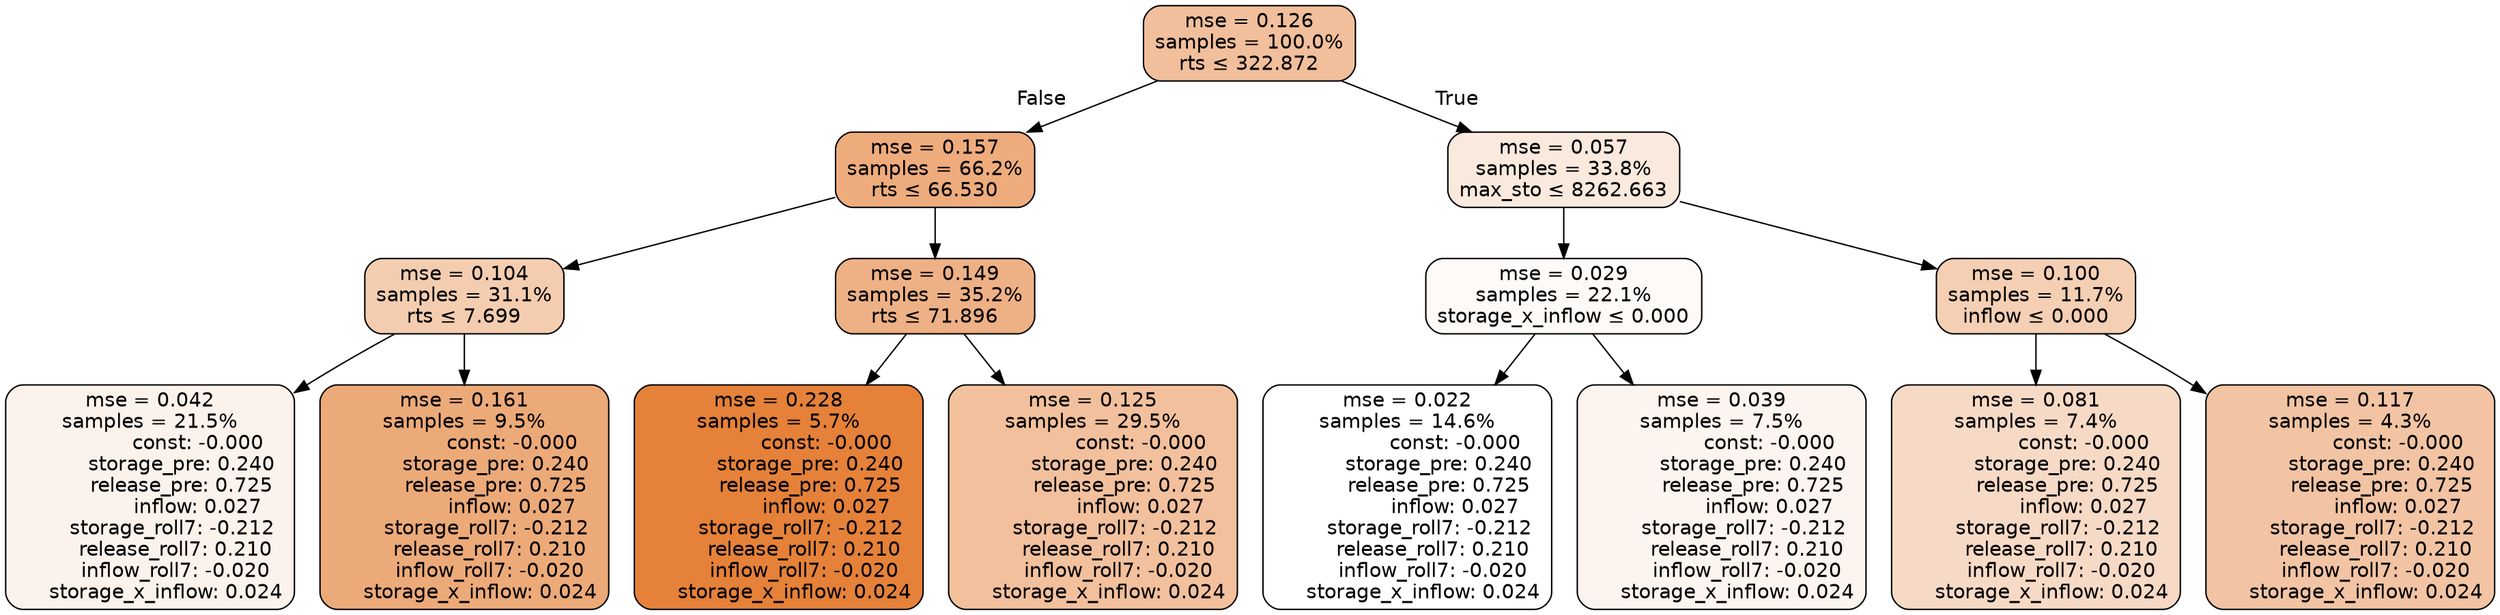 digraph tree {
node [shape=rectangle, style="filled, rounded", color="black", fontname=helvetica] ;
edge [fontname=helvetica] ;
	"0" [label="mse = 0.126
samples = 100.0%
rts &le; 322.872", fillcolor="#f1bf9b"]
	"1" [label="mse = 0.157
samples = 66.2%
rts &le; 66.530", fillcolor="#eeac7d"]
	"2" [label="mse = 0.104
samples = 31.1%
rts &le; 7.699", fillcolor="#f4cdb0"]
	"3" [label="mse = 0.042
samples = 21.5%
               const: -0.000
          storage_pre: 0.240
          release_pre: 0.725
               inflow: 0.027
       storage_roll7: -0.212
        release_roll7: 0.210
        inflow_roll7: -0.020
     storage_x_inflow: 0.024", fillcolor="#fcf2ec"]
	"4" [label="mse = 0.161
samples = 9.5%
               const: -0.000
          storage_pre: 0.240
          release_pre: 0.725
               inflow: 0.027
       storage_roll7: -0.212
        release_roll7: 0.210
        inflow_roll7: -0.020
     storage_x_inflow: 0.024", fillcolor="#edaa79"]
	"5" [label="mse = 0.149
samples = 35.2%
rts &le; 71.896", fillcolor="#eeb185"]
	"6" [label="mse = 0.228
samples = 5.7%
               const: -0.000
          storage_pre: 0.240
          release_pre: 0.725
               inflow: 0.027
       storage_roll7: -0.212
        release_roll7: 0.210
        inflow_roll7: -0.020
     storage_x_inflow: 0.024", fillcolor="#e58139"]
	"7" [label="mse = 0.125
samples = 29.5%
               const: -0.000
          storage_pre: 0.240
          release_pre: 0.725
               inflow: 0.027
       storage_roll7: -0.212
        release_roll7: 0.210
        inflow_roll7: -0.020
     storage_x_inflow: 0.024", fillcolor="#f2c09c"]
	"8" [label="mse = 0.057
samples = 33.8%
max_sto &le; 8262.663", fillcolor="#fae9dd"]
	"9" [label="mse = 0.029
samples = 22.1%
storage_x_inflow &le; 0.000", fillcolor="#fefaf7"]
	"10" [label="mse = 0.022
samples = 14.6%
               const: -0.000
          storage_pre: 0.240
          release_pre: 0.725
               inflow: 0.027
       storage_roll7: -0.212
        release_roll7: 0.210
        inflow_roll7: -0.020
     storage_x_inflow: 0.024", fillcolor="#ffffff"]
	"11" [label="mse = 0.039
samples = 7.5%
               const: -0.000
          storage_pre: 0.240
          release_pre: 0.725
               inflow: 0.027
       storage_roll7: -0.212
        release_roll7: 0.210
        inflow_roll7: -0.020
     storage_x_inflow: 0.024", fillcolor="#fcf4ee"]
	"12" [label="mse = 0.100
samples = 11.7%
inflow &le; 0.000", fillcolor="#f5cfb3"]
	"13" [label="mse = 0.081
samples = 7.4%
               const: -0.000
          storage_pre: 0.240
          release_pre: 0.725
               inflow: 0.027
       storage_roll7: -0.212
        release_roll7: 0.210
        inflow_roll7: -0.020
     storage_x_inflow: 0.024", fillcolor="#f7dac5"]
	"14" [label="mse = 0.117
samples = 4.3%
               const: -0.000
          storage_pre: 0.240
          release_pre: 0.725
               inflow: 0.027
       storage_roll7: -0.212
        release_roll7: 0.210
        inflow_roll7: -0.020
     storage_x_inflow: 0.024", fillcolor="#f2c4a3"]

	"0" -> "1" [labeldistance=2.5, labelangle=45, headlabel="False"]
	"1" -> "2"
	"2" -> "3"
	"2" -> "4"
	"1" -> "5"
	"5" -> "6"
	"5" -> "7"
	"0" -> "8" [labeldistance=2.5, labelangle=-45, headlabel="True"]
	"8" -> "9"
	"9" -> "10"
	"9" -> "11"
	"8" -> "12"
	"12" -> "13"
	"12" -> "14"
}